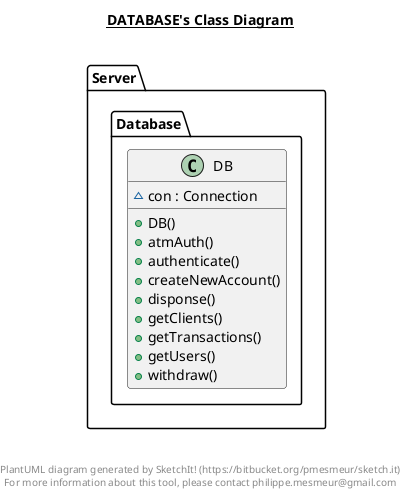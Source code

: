 @startuml

title __DATABASE's Class Diagram__\n

  namespace Server {
    namespace Database {
      class Server.Database.DB {
          ~ con : Connection
          + DB()
          + atmAuth()
          + authenticate()
          + createNewAccount()
          + disponse()
          + getClients()
          + getTransactions()
          + getUsers()
          + withdraw()
      }
    }
  }
  



right footer


PlantUML diagram generated by SketchIt! (https://bitbucket.org/pmesmeur/sketch.it)
For more information about this tool, please contact philippe.mesmeur@gmail.com
endfooter

@enduml
